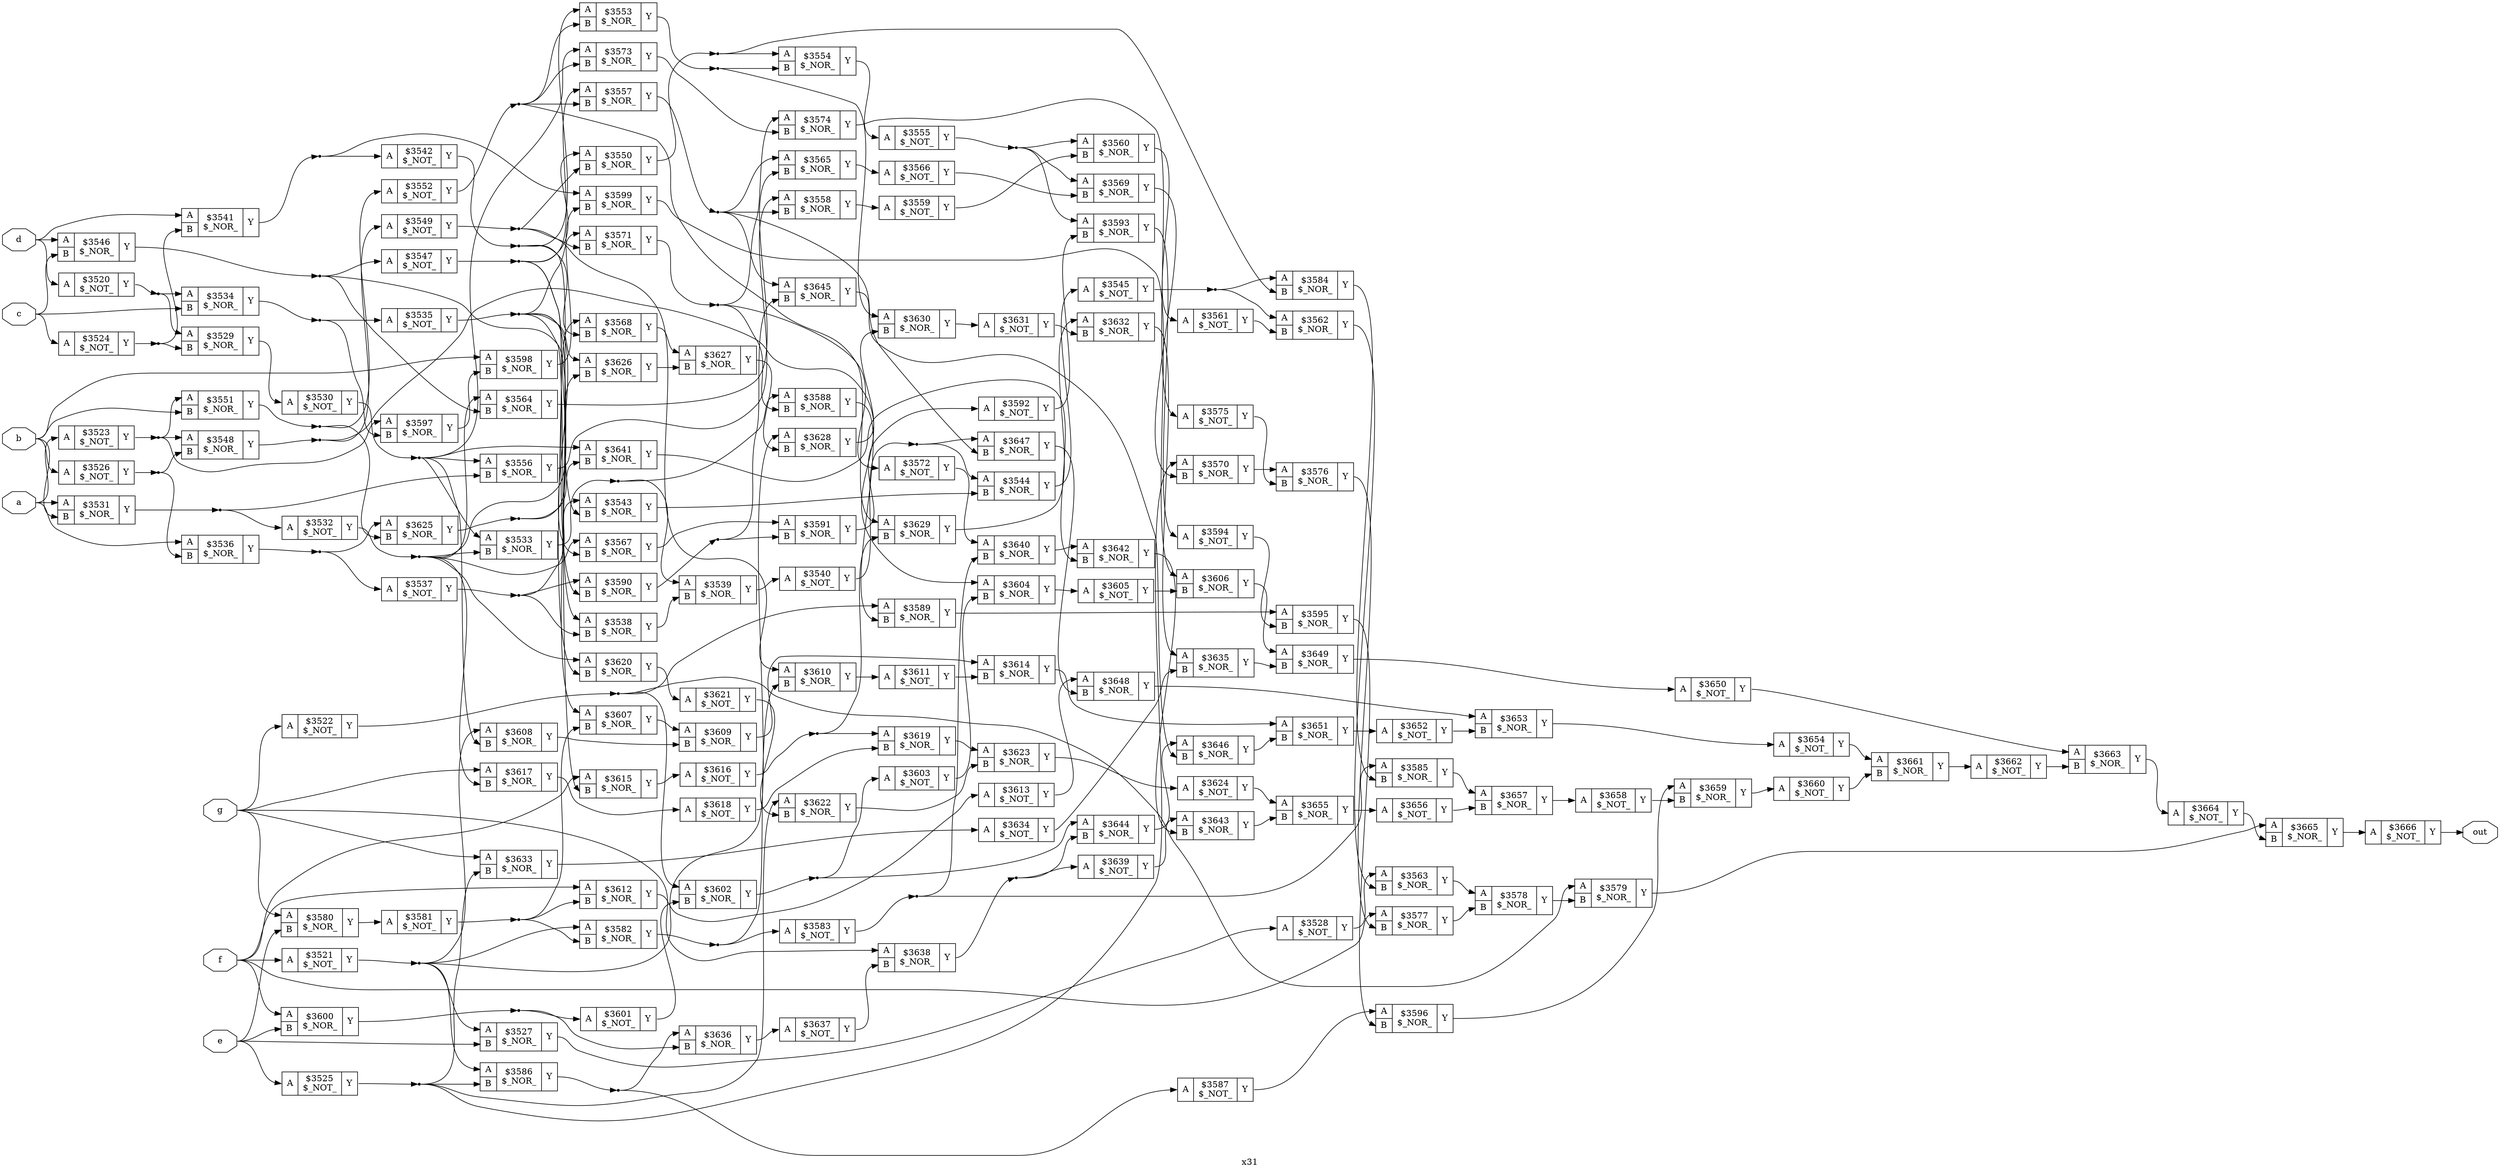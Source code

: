 digraph "x31" {
label="x31";
rankdir="LR";
remincross=true;
n147 [ shape=octagon, label="a", color="black", fontcolor="black" ];
n148 [ shape=octagon, label="b", color="black", fontcolor="black" ];
n149 [ shape=octagon, label="c", color="black", fontcolor="black" ];
n150 [ shape=octagon, label="d", color="black", fontcolor="black" ];
n151 [ shape=octagon, label="e", color="black", fontcolor="black" ];
n152 [ shape=octagon, label="f", color="black", fontcolor="black" ];
n153 [ shape=octagon, label="g", color="black", fontcolor="black" ];
n154 [ shape=octagon, label="out", color="black", fontcolor="black" ];
c157 [ shape=record, label="{{<p155> A}|$3520\n$_NOT_|{<p156> Y}}" ];
c158 [ shape=record, label="{{<p155> A}|$3521\n$_NOT_|{<p156> Y}}" ];
c159 [ shape=record, label="{{<p155> A}|$3522\n$_NOT_|{<p156> Y}}" ];
c160 [ shape=record, label="{{<p155> A}|$3523\n$_NOT_|{<p156> Y}}" ];
c161 [ shape=record, label="{{<p155> A}|$3524\n$_NOT_|{<p156> Y}}" ];
c162 [ shape=record, label="{{<p155> A}|$3525\n$_NOT_|{<p156> Y}}" ];
c163 [ shape=record, label="{{<p155> A}|$3526\n$_NOT_|{<p156> Y}}" ];
c165 [ shape=record, label="{{<p155> A|<p164> B}|$3527\n$_NOR_|{<p156> Y}}" ];
c166 [ shape=record, label="{{<p155> A}|$3528\n$_NOT_|{<p156> Y}}" ];
c167 [ shape=record, label="{{<p155> A|<p164> B}|$3529\n$_NOR_|{<p156> Y}}" ];
c168 [ shape=record, label="{{<p155> A}|$3530\n$_NOT_|{<p156> Y}}" ];
c169 [ shape=record, label="{{<p155> A|<p164> B}|$3531\n$_NOR_|{<p156> Y}}" ];
c170 [ shape=record, label="{{<p155> A}|$3532\n$_NOT_|{<p156> Y}}" ];
c171 [ shape=record, label="{{<p155> A|<p164> B}|$3533\n$_NOR_|{<p156> Y}}" ];
c172 [ shape=record, label="{{<p155> A|<p164> B}|$3534\n$_NOR_|{<p156> Y}}" ];
c173 [ shape=record, label="{{<p155> A}|$3535\n$_NOT_|{<p156> Y}}" ];
c174 [ shape=record, label="{{<p155> A|<p164> B}|$3536\n$_NOR_|{<p156> Y}}" ];
c175 [ shape=record, label="{{<p155> A}|$3537\n$_NOT_|{<p156> Y}}" ];
c176 [ shape=record, label="{{<p155> A|<p164> B}|$3538\n$_NOR_|{<p156> Y}}" ];
c177 [ shape=record, label="{{<p155> A|<p164> B}|$3539\n$_NOR_|{<p156> Y}}" ];
c178 [ shape=record, label="{{<p155> A}|$3540\n$_NOT_|{<p156> Y}}" ];
c179 [ shape=record, label="{{<p155> A|<p164> B}|$3541\n$_NOR_|{<p156> Y}}" ];
c180 [ shape=record, label="{{<p155> A}|$3542\n$_NOT_|{<p156> Y}}" ];
c181 [ shape=record, label="{{<p155> A|<p164> B}|$3543\n$_NOR_|{<p156> Y}}" ];
c182 [ shape=record, label="{{<p155> A|<p164> B}|$3544\n$_NOR_|{<p156> Y}}" ];
c183 [ shape=record, label="{{<p155> A}|$3545\n$_NOT_|{<p156> Y}}" ];
c184 [ shape=record, label="{{<p155> A|<p164> B}|$3546\n$_NOR_|{<p156> Y}}" ];
c185 [ shape=record, label="{{<p155> A}|$3547\n$_NOT_|{<p156> Y}}" ];
c186 [ shape=record, label="{{<p155> A|<p164> B}|$3548\n$_NOR_|{<p156> Y}}" ];
c187 [ shape=record, label="{{<p155> A}|$3549\n$_NOT_|{<p156> Y}}" ];
c188 [ shape=record, label="{{<p155> A|<p164> B}|$3550\n$_NOR_|{<p156> Y}}" ];
c189 [ shape=record, label="{{<p155> A|<p164> B}|$3551\n$_NOR_|{<p156> Y}}" ];
c190 [ shape=record, label="{{<p155> A}|$3552\n$_NOT_|{<p156> Y}}" ];
c191 [ shape=record, label="{{<p155> A|<p164> B}|$3553\n$_NOR_|{<p156> Y}}" ];
c192 [ shape=record, label="{{<p155> A|<p164> B}|$3554\n$_NOR_|{<p156> Y}}" ];
c193 [ shape=record, label="{{<p155> A}|$3555\n$_NOT_|{<p156> Y}}" ];
c194 [ shape=record, label="{{<p155> A|<p164> B}|$3556\n$_NOR_|{<p156> Y}}" ];
c195 [ shape=record, label="{{<p155> A|<p164> B}|$3557\n$_NOR_|{<p156> Y}}" ];
c196 [ shape=record, label="{{<p155> A|<p164> B}|$3558\n$_NOR_|{<p156> Y}}" ];
c197 [ shape=record, label="{{<p155> A}|$3559\n$_NOT_|{<p156> Y}}" ];
c198 [ shape=record, label="{{<p155> A|<p164> B}|$3560\n$_NOR_|{<p156> Y}}" ];
c199 [ shape=record, label="{{<p155> A}|$3561\n$_NOT_|{<p156> Y}}" ];
c200 [ shape=record, label="{{<p155> A|<p164> B}|$3562\n$_NOR_|{<p156> Y}}" ];
c201 [ shape=record, label="{{<p155> A|<p164> B}|$3563\n$_NOR_|{<p156> Y}}" ];
c202 [ shape=record, label="{{<p155> A|<p164> B}|$3564\n$_NOR_|{<p156> Y}}" ];
c203 [ shape=record, label="{{<p155> A|<p164> B}|$3565\n$_NOR_|{<p156> Y}}" ];
c204 [ shape=record, label="{{<p155> A}|$3566\n$_NOT_|{<p156> Y}}" ];
c205 [ shape=record, label="{{<p155> A|<p164> B}|$3567\n$_NOR_|{<p156> Y}}" ];
c206 [ shape=record, label="{{<p155> A|<p164> B}|$3568\n$_NOR_|{<p156> Y}}" ];
c207 [ shape=record, label="{{<p155> A|<p164> B}|$3569\n$_NOR_|{<p156> Y}}" ];
c208 [ shape=record, label="{{<p155> A|<p164> B}|$3570\n$_NOR_|{<p156> Y}}" ];
c209 [ shape=record, label="{{<p155> A|<p164> B}|$3571\n$_NOR_|{<p156> Y}}" ];
c210 [ shape=record, label="{{<p155> A}|$3572\n$_NOT_|{<p156> Y}}" ];
c211 [ shape=record, label="{{<p155> A|<p164> B}|$3573\n$_NOR_|{<p156> Y}}" ];
c212 [ shape=record, label="{{<p155> A|<p164> B}|$3574\n$_NOR_|{<p156> Y}}" ];
c213 [ shape=record, label="{{<p155> A}|$3575\n$_NOT_|{<p156> Y}}" ];
c214 [ shape=record, label="{{<p155> A|<p164> B}|$3576\n$_NOR_|{<p156> Y}}" ];
c215 [ shape=record, label="{{<p155> A|<p164> B}|$3577\n$_NOR_|{<p156> Y}}" ];
c216 [ shape=record, label="{{<p155> A|<p164> B}|$3578\n$_NOR_|{<p156> Y}}" ];
c217 [ shape=record, label="{{<p155> A|<p164> B}|$3579\n$_NOR_|{<p156> Y}}" ];
c218 [ shape=record, label="{{<p155> A|<p164> B}|$3580\n$_NOR_|{<p156> Y}}" ];
c219 [ shape=record, label="{{<p155> A}|$3581\n$_NOT_|{<p156> Y}}" ];
c220 [ shape=record, label="{{<p155> A|<p164> B}|$3582\n$_NOR_|{<p156> Y}}" ];
c221 [ shape=record, label="{{<p155> A}|$3583\n$_NOT_|{<p156> Y}}" ];
c222 [ shape=record, label="{{<p155> A|<p164> B}|$3584\n$_NOR_|{<p156> Y}}" ];
c223 [ shape=record, label="{{<p155> A|<p164> B}|$3585\n$_NOR_|{<p156> Y}}" ];
c224 [ shape=record, label="{{<p155> A|<p164> B}|$3586\n$_NOR_|{<p156> Y}}" ];
c225 [ shape=record, label="{{<p155> A}|$3587\n$_NOT_|{<p156> Y}}" ];
c226 [ shape=record, label="{{<p155> A|<p164> B}|$3588\n$_NOR_|{<p156> Y}}" ];
c227 [ shape=record, label="{{<p155> A|<p164> B}|$3589\n$_NOR_|{<p156> Y}}" ];
c228 [ shape=record, label="{{<p155> A|<p164> B}|$3590\n$_NOR_|{<p156> Y}}" ];
c229 [ shape=record, label="{{<p155> A|<p164> B}|$3591\n$_NOR_|{<p156> Y}}" ];
c230 [ shape=record, label="{{<p155> A}|$3592\n$_NOT_|{<p156> Y}}" ];
c231 [ shape=record, label="{{<p155> A|<p164> B}|$3593\n$_NOR_|{<p156> Y}}" ];
c232 [ shape=record, label="{{<p155> A}|$3594\n$_NOT_|{<p156> Y}}" ];
c233 [ shape=record, label="{{<p155> A|<p164> B}|$3595\n$_NOR_|{<p156> Y}}" ];
c234 [ shape=record, label="{{<p155> A|<p164> B}|$3596\n$_NOR_|{<p156> Y}}" ];
c235 [ shape=record, label="{{<p155> A|<p164> B}|$3597\n$_NOR_|{<p156> Y}}" ];
c236 [ shape=record, label="{{<p155> A|<p164> B}|$3598\n$_NOR_|{<p156> Y}}" ];
c237 [ shape=record, label="{{<p155> A|<p164> B}|$3599\n$_NOR_|{<p156> Y}}" ];
c238 [ shape=record, label="{{<p155> A|<p164> B}|$3600\n$_NOR_|{<p156> Y}}" ];
c239 [ shape=record, label="{{<p155> A}|$3601\n$_NOT_|{<p156> Y}}" ];
c240 [ shape=record, label="{{<p155> A|<p164> B}|$3602\n$_NOR_|{<p156> Y}}" ];
c241 [ shape=record, label="{{<p155> A}|$3603\n$_NOT_|{<p156> Y}}" ];
c242 [ shape=record, label="{{<p155> A|<p164> B}|$3604\n$_NOR_|{<p156> Y}}" ];
c243 [ shape=record, label="{{<p155> A}|$3605\n$_NOT_|{<p156> Y}}" ];
c244 [ shape=record, label="{{<p155> A|<p164> B}|$3606\n$_NOR_|{<p156> Y}}" ];
c245 [ shape=record, label="{{<p155> A|<p164> B}|$3607\n$_NOR_|{<p156> Y}}" ];
c246 [ shape=record, label="{{<p155> A|<p164> B}|$3608\n$_NOR_|{<p156> Y}}" ];
c247 [ shape=record, label="{{<p155> A|<p164> B}|$3609\n$_NOR_|{<p156> Y}}" ];
c248 [ shape=record, label="{{<p155> A|<p164> B}|$3610\n$_NOR_|{<p156> Y}}" ];
c249 [ shape=record, label="{{<p155> A}|$3611\n$_NOT_|{<p156> Y}}" ];
c250 [ shape=record, label="{{<p155> A|<p164> B}|$3612\n$_NOR_|{<p156> Y}}" ];
c251 [ shape=record, label="{{<p155> A}|$3613\n$_NOT_|{<p156> Y}}" ];
c252 [ shape=record, label="{{<p155> A|<p164> B}|$3614\n$_NOR_|{<p156> Y}}" ];
c253 [ shape=record, label="{{<p155> A|<p164> B}|$3615\n$_NOR_|{<p156> Y}}" ];
c254 [ shape=record, label="{{<p155> A}|$3616\n$_NOT_|{<p156> Y}}" ];
c255 [ shape=record, label="{{<p155> A|<p164> B}|$3617\n$_NOR_|{<p156> Y}}" ];
c256 [ shape=record, label="{{<p155> A}|$3618\n$_NOT_|{<p156> Y}}" ];
c257 [ shape=record, label="{{<p155> A|<p164> B}|$3619\n$_NOR_|{<p156> Y}}" ];
c258 [ shape=record, label="{{<p155> A|<p164> B}|$3620\n$_NOR_|{<p156> Y}}" ];
c259 [ shape=record, label="{{<p155> A}|$3621\n$_NOT_|{<p156> Y}}" ];
c260 [ shape=record, label="{{<p155> A|<p164> B}|$3622\n$_NOR_|{<p156> Y}}" ];
c261 [ shape=record, label="{{<p155> A|<p164> B}|$3623\n$_NOR_|{<p156> Y}}" ];
c262 [ shape=record, label="{{<p155> A}|$3624\n$_NOT_|{<p156> Y}}" ];
c263 [ shape=record, label="{{<p155> A|<p164> B}|$3625\n$_NOR_|{<p156> Y}}" ];
c264 [ shape=record, label="{{<p155> A|<p164> B}|$3626\n$_NOR_|{<p156> Y}}" ];
c265 [ shape=record, label="{{<p155> A|<p164> B}|$3627\n$_NOR_|{<p156> Y}}" ];
c266 [ shape=record, label="{{<p155> A|<p164> B}|$3628\n$_NOR_|{<p156> Y}}" ];
c267 [ shape=record, label="{{<p155> A|<p164> B}|$3629\n$_NOR_|{<p156> Y}}" ];
c268 [ shape=record, label="{{<p155> A|<p164> B}|$3630\n$_NOR_|{<p156> Y}}" ];
c269 [ shape=record, label="{{<p155> A}|$3631\n$_NOT_|{<p156> Y}}" ];
c270 [ shape=record, label="{{<p155> A|<p164> B}|$3632\n$_NOR_|{<p156> Y}}" ];
c271 [ shape=record, label="{{<p155> A|<p164> B}|$3633\n$_NOR_|{<p156> Y}}" ];
c272 [ shape=record, label="{{<p155> A}|$3634\n$_NOT_|{<p156> Y}}" ];
c273 [ shape=record, label="{{<p155> A|<p164> B}|$3635\n$_NOR_|{<p156> Y}}" ];
c274 [ shape=record, label="{{<p155> A|<p164> B}|$3636\n$_NOR_|{<p156> Y}}" ];
c275 [ shape=record, label="{{<p155> A}|$3637\n$_NOT_|{<p156> Y}}" ];
c276 [ shape=record, label="{{<p155> A|<p164> B}|$3638\n$_NOR_|{<p156> Y}}" ];
c277 [ shape=record, label="{{<p155> A}|$3639\n$_NOT_|{<p156> Y}}" ];
c278 [ shape=record, label="{{<p155> A|<p164> B}|$3640\n$_NOR_|{<p156> Y}}" ];
c279 [ shape=record, label="{{<p155> A|<p164> B}|$3641\n$_NOR_|{<p156> Y}}" ];
c280 [ shape=record, label="{{<p155> A|<p164> B}|$3642\n$_NOR_|{<p156> Y}}" ];
c281 [ shape=record, label="{{<p155> A|<p164> B}|$3643\n$_NOR_|{<p156> Y}}" ];
c282 [ shape=record, label="{{<p155> A|<p164> B}|$3644\n$_NOR_|{<p156> Y}}" ];
c283 [ shape=record, label="{{<p155> A|<p164> B}|$3645\n$_NOR_|{<p156> Y}}" ];
c284 [ shape=record, label="{{<p155> A|<p164> B}|$3646\n$_NOR_|{<p156> Y}}" ];
c285 [ shape=record, label="{{<p155> A|<p164> B}|$3647\n$_NOR_|{<p156> Y}}" ];
c286 [ shape=record, label="{{<p155> A|<p164> B}|$3648\n$_NOR_|{<p156> Y}}" ];
c287 [ shape=record, label="{{<p155> A|<p164> B}|$3649\n$_NOR_|{<p156> Y}}" ];
c288 [ shape=record, label="{{<p155> A}|$3650\n$_NOT_|{<p156> Y}}" ];
c289 [ shape=record, label="{{<p155> A|<p164> B}|$3651\n$_NOR_|{<p156> Y}}" ];
c290 [ shape=record, label="{{<p155> A}|$3652\n$_NOT_|{<p156> Y}}" ];
c291 [ shape=record, label="{{<p155> A|<p164> B}|$3653\n$_NOR_|{<p156> Y}}" ];
c292 [ shape=record, label="{{<p155> A}|$3654\n$_NOT_|{<p156> Y}}" ];
c293 [ shape=record, label="{{<p155> A|<p164> B}|$3655\n$_NOR_|{<p156> Y}}" ];
c294 [ shape=record, label="{{<p155> A}|$3656\n$_NOT_|{<p156> Y}}" ];
c295 [ shape=record, label="{{<p155> A|<p164> B}|$3657\n$_NOR_|{<p156> Y}}" ];
c296 [ shape=record, label="{{<p155> A}|$3658\n$_NOT_|{<p156> Y}}" ];
c297 [ shape=record, label="{{<p155> A|<p164> B}|$3659\n$_NOR_|{<p156> Y}}" ];
c298 [ shape=record, label="{{<p155> A}|$3660\n$_NOT_|{<p156> Y}}" ];
c299 [ shape=record, label="{{<p155> A|<p164> B}|$3661\n$_NOR_|{<p156> Y}}" ];
c300 [ shape=record, label="{{<p155> A}|$3662\n$_NOT_|{<p156> Y}}" ];
c301 [ shape=record, label="{{<p155> A|<p164> B}|$3663\n$_NOR_|{<p156> Y}}" ];
c302 [ shape=record, label="{{<p155> A}|$3664\n$_NOT_|{<p156> Y}}" ];
c303 [ shape=record, label="{{<p155> A|<p164> B}|$3665\n$_NOR_|{<p156> Y}}" ];
c304 [ shape=record, label="{{<p155> A}|$3666\n$_NOT_|{<p156> Y}}" ];
c249:p156:e -> c252:p164:w [color="black", label=""];
c258:p156:e -> c259:p155:w [color="black", label=""];
c203:p156:e -> c204:p155:w [color="black", label=""];
c204:p156:e -> c207:p164:w [color="black", label=""];
c205:p156:e -> c229:p155:w [color="black", label=""];
c206:p156:e -> c265:p155:w [color="black", label=""];
c207:p156:e -> c208:p164:w [color="black", label=""];
c208:p156:e -> c214:p155:w [color="black", label=""];
n106 [ shape=point ];
c209:p156:e -> n106:w [color="black", label=""];
n106:e -> c210:p155:w [color="black", label=""];
n106:e -> c212:p155:w [color="black", label=""];
n106:e -> c226:p164:w [color="black", label=""];
c210:p156:e -> c278:p155:w [color="black", label=""];
c211:p156:e -> c212:p164:w [color="black", label=""];
c212:p156:e -> c213:p155:w [color="black", label=""];
n11 [ shape=point ];
c158:p156:e -> n11:w [color="black", label=""];
n11:e -> c165:p155:w [color="black", label=""];
n11:e -> c220:p155:w [color="black", label=""];
n11:e -> c224:p155:w [color="black", label=""];
n11:e -> c246:p155:w [color="black", label=""];
n11:e -> c266:p155:w [color="black", label=""];
c213:p156:e -> c214:p164:w [color="black", label=""];
c214:p156:e -> c215:p164:w [color="black", label=""];
c215:p156:e -> c216:p164:w [color="black", label=""];
c216:p156:e -> c217:p164:w [color="black", label=""];
c217:p156:e -> c303:p155:w [color="black", label=""];
c218:p156:e -> c219:p155:w [color="black", label=""];
n116 [ shape=point ];
c219:p156:e -> n116:w [color="black", label=""];
n116:e -> c220:p164:w [color="black", label=""];
n116:e -> c245:p164:w [color="black", label=""];
n116:e -> c250:p164:w [color="black", label=""];
n117 [ shape=point ];
c220:p156:e -> n117:w [color="black", label=""];
n117:e -> c221:p155:w [color="black", label=""];
n117:e -> c248:p164:w [color="black", label=""];
n118 [ shape=point ];
c221:p156:e -> n118:w [color="black", label=""];
n118:e -> c223:p155:w [color="black", label=""];
n118:e -> c278:p164:w [color="black", label=""];
c222:p156:e -> c223:p164:w [color="black", label=""];
c259:p156:e -> c260:p164:w [color="black", label=""];
c223:p156:e -> c295:p155:w [color="black", label=""];
n121 [ shape=point ];
c224:p156:e -> n121:w [color="black", label=""];
n121:e -> c225:p155:w [color="black", label=""];
n121:e -> c274:p155:w [color="black", label=""];
c225:p156:e -> c234:p155:w [color="black", label=""];
c226:p156:e -> c227:p164:w [color="black", label=""];
c227:p156:e -> c233:p155:w [color="black", label=""];
n125 [ shape=point ];
c228:p156:e -> n125:w [color="black", label=""];
n125:e -> c229:p164:w [color="black", label=""];
n125:e -> c283:p164:w [color="black", label=""];
c229:p156:e -> c230:p155:w [color="black", label=""];
c230:p156:e -> c231:p164:w [color="black", label=""];
c231:p156:e -> c232:p155:w [color="black", label=""];
c232:p156:e -> c233:p164:w [color="black", label=""];
c260:p156:e -> c261:p164:w [color="black", label=""];
c233:p156:e -> c234:p164:w [color="black", label=""];
c234:p156:e -> c297:p155:w [color="black", label=""];
c235:p156:e -> c236:p164:w [color="black", label=""];
c236:p156:e -> c237:p164:w [color="black", label=""];
c237:p156:e -> c244:p155:w [color="black", label=""];
n135 [ shape=point ];
c238:p156:e -> n135:w [color="black", label=""];
n135:e -> c239:p155:w [color="black", label=""];
n135:e -> c274:p164:w [color="black", label=""];
c239:p156:e -> c240:p164:w [color="black", label=""];
n137 [ shape=point ];
c240:p156:e -> n137:w [color="black", label=""];
n137:e -> c241:p155:w [color="black", label=""];
n137:e -> c282:p155:w [color="black", label=""];
c241:p156:e -> c242:p164:w [color="black", label=""];
c242:p156:e -> c243:p155:w [color="black", label=""];
c261:p156:e -> c262:p155:w [color="black", label=""];
c243:p156:e -> c244:p164:w [color="black", label=""];
c244:p156:e -> c287:p155:w [color="black", label=""];
c245:p156:e -> c247:p155:w [color="black", label=""];
c246:p156:e -> c247:p164:w [color="black", label=""];
c247:p156:e -> c252:p155:w [color="black", label=""];
c248:p156:e -> c249:p155:w [color="black", label=""];
n146 [ shape=point ];
c157:p156:e -> n146:w [color="black", label=""];
n146:e -> c167:p155:w [color="black", label=""];
n146:e -> c172:p155:w [color="black", label=""];
n147:e -> c160:p155:w [color="black", label=""];
n147:e -> c169:p155:w [color="black", label=""];
n147:e -> c174:p155:w [color="black", label=""];
n148:e -> c163:p155:w [color="black", label=""];
n148:e -> c169:p164:w [color="black", label=""];
n148:e -> c189:p164:w [color="black", label=""];
n148:e -> c236:p155:w [color="black", label=""];
n149:e -> c161:p155:w [color="black", label=""];
n149:e -> c172:p164:w [color="black", label=""];
n149:e -> c184:p164:w [color="black", label=""];
c262:p156:e -> c293:p155:w [color="black", label=""];
n150:e -> c157:p155:w [color="black", label=""];
n150:e -> c179:p155:w [color="black", label=""];
n150:e -> c184:p155:w [color="black", label=""];
n151:e -> c162:p155:w [color="black", label=""];
n151:e -> c165:p164:w [color="black", label=""];
n151:e -> c218:p164:w [color="black", label=""];
n151:e -> c238:p164:w [color="black", label=""];
n152:e -> c158:p155:w [color="black", label=""];
n152:e -> c215:p155:w [color="black", label=""];
n152:e -> c238:p155:w [color="black", label=""];
n152:e -> c250:p155:w [color="black", label=""];
n152:e -> c253:p155:w [color="black", label=""];
n153:e -> c159:p155:w [color="black", label=""];
n153:e -> c218:p155:w [color="black", label=""];
n153:e -> c255:p155:w [color="black", label=""];
n153:e -> c271:p155:w [color="black", label=""];
n153:e -> c276:p155:w [color="black", label=""];
c304:p156:e -> n154:w [color="black", label=""];
n16 [ shape=point ];
c263:p156:e -> n16:w [color="black", label=""];
n16:e -> c264:p164:w [color="black", label=""];
n16:e -> c279:p164:w [color="black", label=""];
c264:p156:e -> c265:p164:w [color="black", label=""];
c265:p156:e -> c266:p164:w [color="black", label=""];
c266:p156:e -> c268:p164:w [color="black", label=""];
c250:p156:e -> c251:p155:w [color="black", label=""];
c267:p156:e -> c270:p155:w [color="black", label=""];
c268:p156:e -> c269:p155:w [color="black", label=""];
n22 [ shape=point ];
c159:p156:e -> n22:w [color="black", label=""];
n22:e -> c217:p155:w [color="black", label=""];
n22:e -> c227:p155:w [color="black", label=""];
n22:e -> c240:p155:w [color="black", label=""];
c269:p156:e -> c270:p164:w [color="black", label=""];
c270:p156:e -> c273:p155:w [color="black", label=""];
c271:p156:e -> c272:p155:w [color="black", label=""];
c272:p156:e -> c273:p164:w [color="black", label=""];
c273:p156:e -> c287:p164:w [color="black", label=""];
c274:p156:e -> c275:p155:w [color="black", label=""];
c275:p156:e -> c276:p164:w [color="black", label=""];
c251:p156:e -> c286:p155:w [color="black", label=""];
n30 [ shape=point ];
c276:p156:e -> n30:w [color="black", label=""];
n30:e -> c277:p155:w [color="black", label=""];
n30:e -> c282:p164:w [color="black", label=""];
c277:p156:e -> c281:p155:w [color="black", label=""];
c278:p156:e -> c280:p155:w [color="black", label=""];
n33 [ shape=point ];
c160:p156:e -> n33:w [color="black", label=""];
n33:e -> c186:p155:w [color="black", label=""];
n33:e -> c189:p155:w [color="black", label=""];
n33:e -> c235:p155:w [color="black", label=""];
c279:p156:e -> c280:p164:w [color="black", label=""];
c280:p156:e -> c281:p164:w [color="black", label=""];
c281:p156:e -> c293:p164:w [color="black", label=""];
c282:p156:e -> c284:p155:w [color="black", label=""];
c283:p156:e -> c284:p164:w [color="black", label=""];
c284:p156:e -> c289:p164:w [color="black", label=""];
c252:p156:e -> c289:p155:w [color="black", label=""];
c285:p156:e -> c286:p164:w [color="black", label=""];
c286:p156:e -> c291:p155:w [color="black", label=""];
c287:p156:e -> c288:p155:w [color="black", label=""];
c288:p156:e -> c301:p155:w [color="black", label=""];
n44 [ shape=point ];
c161:p156:e -> n44:w [color="black", label=""];
n44:e -> c167:p164:w [color="black", label=""];
n44:e -> c179:p164:w [color="black", label=""];
c289:p156:e -> c290:p155:w [color="black", label=""];
c290:p156:e -> c291:p164:w [color="black", label=""];
c291:p156:e -> c292:p155:w [color="black", label=""];
c292:p156:e -> c299:p155:w [color="black", label=""];
c293:p156:e -> c294:p155:w [color="black", label=""];
c253:p156:e -> c254:p155:w [color="black", label=""];
c294:p156:e -> c295:p164:w [color="black", label=""];
c295:p156:e -> c296:p155:w [color="black", label=""];
c296:p156:e -> c297:p164:w [color="black", label=""];
c297:p156:e -> c298:p155:w [color="black", label=""];
c298:p156:e -> c299:p164:w [color="black", label=""];
n55 [ shape=point ];
c162:p156:e -> n55:w [color="black", label=""];
n55:e -> c208:p155:w [color="black", label=""];
n55:e -> c224:p164:w [color="black", label=""];
n55:e -> c260:p155:w [color="black", label=""];
n55:e -> c271:p164:w [color="black", label=""];
c299:p156:e -> c300:p155:w [color="black", label=""];
c300:p156:e -> c301:p164:w [color="black", label=""];
c301:p156:e -> c302:p155:w [color="black", label=""];
c302:p156:e -> c303:p164:w [color="black", label=""];
n6 [ shape=point ];
c254:p156:e -> n6:w [color="black", label=""];
n6:e -> c257:p155:w [color="black", label=""];
n6:e -> c267:p164:w [color="black", label=""];
c303:p156:e -> c304:p155:w [color="black", label=""];
n61 [ shape=point ];
c163:p156:e -> n61:w [color="black", label=""];
n61:e -> c174:p164:w [color="black", label=""];
n61:e -> c186:p164:w [color="black", label=""];
c165:p156:e -> c166:p155:w [color="black", label=""];
c166:p156:e -> c201:p155:w [color="black", label=""];
c167:p156:e -> c168:p155:w [color="black", label=""];
n65 [ shape=point ];
c168:p156:e -> n65:w [color="black", label=""];
n65:e -> c171:p155:w [color="black", label=""];
n65:e -> c194:p155:w [color="black", label=""];
n65:e -> c211:p155:w [color="black", label=""];
n65:e -> c246:p164:w [color="black", label=""];
n65:e -> c279:p155:w [color="black", label=""];
n66 [ shape=point ];
c169:p156:e -> n66:w [color="black", label=""];
n66:e -> c170:p155:w [color="black", label=""];
n66:e -> c194:p164:w [color="black", label=""];
n67 [ shape=point ];
c170:p156:e -> n67:w [color="black", label=""];
n67:e -> c171:p164:w [color="black", label=""];
n67:e -> c202:p155:w [color="black", label=""];
n67:e -> c205:p155:w [color="black", label=""];
n67:e -> c206:p155:w [color="black", label=""];
n67:e -> c255:p164:w [color="black", label=""];
n67:e -> c258:p155:w [color="black", label=""];
n68 [ shape=point ];
c171:p156:e -> n68:w [color="black", label=""];
n68:e -> c177:p155:w [color="black", label=""];
n68:e -> c226:p155:w [color="black", label=""];
n69 [ shape=point ];
c172:p156:e -> n69:w [color="black", label=""];
n69:e -> c173:p155:w [color="black", label=""];
n69:e -> c235:p164:w [color="black", label=""];
c255:p156:e -> c256:p155:w [color="black", label=""];
n70 [ shape=point ];
c173:p156:e -> n70:w [color="black", label=""];
n70:e -> c176:p155:w [color="black", label=""];
n70:e -> c205:p164:w [color="black", label=""];
n70:e -> c209:p155:w [color="black", label=""];
n70:e -> c253:p164:w [color="black", label=""];
n70:e -> c264:p155:w [color="black", label=""];
n71 [ shape=point ];
c174:p156:e -> n71:w [color="black", label=""];
n71:e -> c175:p155:w [color="black", label=""];
n71:e -> c263:p155:w [color="black", label=""];
n72 [ shape=point ];
c175:p156:e -> n72:w [color="black", label=""];
n72:e -> c176:p164:w [color="black", label=""];
n72:e -> c181:p155:w [color="black", label=""];
n72:e -> c228:p155:w [color="black", label=""];
c176:p156:e -> c177:p164:w [color="black", label=""];
c177:p156:e -> c178:p155:w [color="black", label=""];
n75 [ shape=point ];
c178:p156:e -> n75:w [color="black", label=""];
n75:e -> c182:p155:w [color="black", label=""];
n75:e -> c285:p155:w [color="black", label=""];
n76 [ shape=point ];
c179:p156:e -> n76:w [color="black", label=""];
n76:e -> c180:p155:w [color="black", label=""];
n76:e -> c237:p155:w [color="black", label=""];
n77 [ shape=point ];
c180:p156:e -> n77:w [color="black", label=""];
n77:e -> c181:p164:w [color="black", label=""];
n77:e -> c191:p155:w [color="black", label=""];
n77:e -> c206:p164:w [color="black", label=""];
c181:p156:e -> c182:p164:w [color="black", label=""];
c182:p156:e -> c183:p155:w [color="black", label=""];
c256:p156:e -> c257:p164:w [color="black", label=""];
n80 [ shape=point ];
c183:p156:e -> n80:w [color="black", label=""];
n80:e -> c200:p155:w [color="black", label=""];
n80:e -> c222:p155:w [color="black", label=""];
n81 [ shape=point ];
c184:p156:e -> n81:w [color="black", label=""];
n81:e -> c185:p155:w [color="black", label=""];
n81:e -> c202:p164:w [color="black", label=""];
n81:e -> c245:p155:w [color="black", label=""];
n82 [ shape=point ];
c185:p156:e -> n82:w [color="black", label=""];
n82:e -> c188:p155:w [color="black", label=""];
n82:e -> c195:p155:w [color="black", label=""];
n82:e -> c228:p164:w [color="black", label=""];
n82:e -> c258:p164:w [color="black", label=""];
n83 [ shape=point ];
c186:p156:e -> n83:w [color="black", label=""];
n83:e -> c187:p155:w [color="black", label=""];
n83:e -> c242:p155:w [color="black", label=""];
n84 [ shape=point ];
c187:p156:e -> n84:w [color="black", label=""];
n84:e -> c188:p164:w [color="black", label=""];
n84:e -> c209:p164:w [color="black", label=""];
n84:e -> c248:p155:w [color="black", label=""];
n85 [ shape=point ];
c188:p156:e -> n85:w [color="black", label=""];
n85:e -> c192:p155:w [color="black", label=""];
n85:e -> c222:p164:w [color="black", label=""];
n86 [ shape=point ];
c189:p156:e -> n86:w [color="black", label=""];
n86:e -> c190:p155:w [color="black", label=""];
n86:e -> c263:p164:w [color="black", label=""];
n87 [ shape=point ];
c190:p156:e -> n87:w [color="black", label=""];
n87:e -> c191:p164:w [color="black", label=""];
n87:e -> c195:p164:w [color="black", label=""];
n87:e -> c211:p164:w [color="black", label=""];
n87:e -> c267:p155:w [color="black", label=""];
n88 [ shape=point ];
c191:p156:e -> n88:w [color="black", label=""];
n88:e -> c192:p164:w [color="black", label=""];
n88:e -> c268:p155:w [color="black", label=""];
c192:p156:e -> c193:p155:w [color="black", label=""];
c257:p156:e -> c261:p155:w [color="black", label=""];
n90 [ shape=point ];
c193:p156:e -> n90:w [color="black", label=""];
n90:e -> c198:p155:w [color="black", label=""];
n90:e -> c207:p155:w [color="black", label=""];
n90:e -> c231:p155:w [color="black", label=""];
c194:p156:e -> c196:p155:w [color="black", label=""];
n92 [ shape=point ];
c195:p156:e -> n92:w [color="black", label=""];
n92:e -> c196:p164:w [color="black", label=""];
n92:e -> c203:p155:w [color="black", label=""];
n92:e -> c283:p155:w [color="black", label=""];
n92:e -> c285:p164:w [color="black", label=""];
c196:p156:e -> c197:p155:w [color="black", label=""];
c197:p156:e -> c198:p164:w [color="black", label=""];
c198:p156:e -> c199:p155:w [color="black", label=""];
c199:p156:e -> c200:p164:w [color="black", label=""];
c200:p156:e -> c201:p164:w [color="black", label=""];
c201:p156:e -> c216:p155:w [color="black", label=""];
c202:p156:e -> c203:p164:w [color="black", label=""];
}
